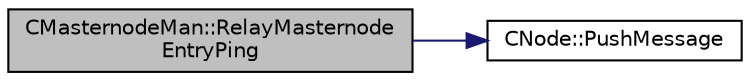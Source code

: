 digraph "CMasternodeMan::RelayMasternodeEntryPing"
{
  edge [fontname="Helvetica",fontsize="10",labelfontname="Helvetica",labelfontsize="10"];
  node [fontname="Helvetica",fontsize="10",shape=record];
  rankdir="LR";
  Node2142 [label="CMasternodeMan::RelayMasternode\lEntryPing",height=0.2,width=0.4,color="black", fillcolor="grey75", style="filled", fontcolor="black"];
  Node2142 -> Node2143 [color="midnightblue",fontsize="10",style="solid",fontname="Helvetica"];
  Node2143 [label="CNode::PushMessage",height=0.2,width=0.4,color="black", fillcolor="white", style="filled",URL="$d1/d64/class_c_node.html#a204fda3d33404cb37698c085b1583ab2"];
}
